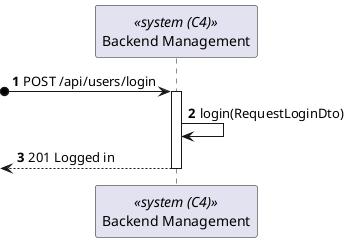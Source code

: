 @startuml

autonumber
participant SYS as "Backend Management" <<system (C4)>>

?o-> SYS : POST /api/users/login
activate SYS

SYS -> SYS : login(RequestLoginDto)
<-- SYS : 201 Logged in
deactivate SYS


@enduml